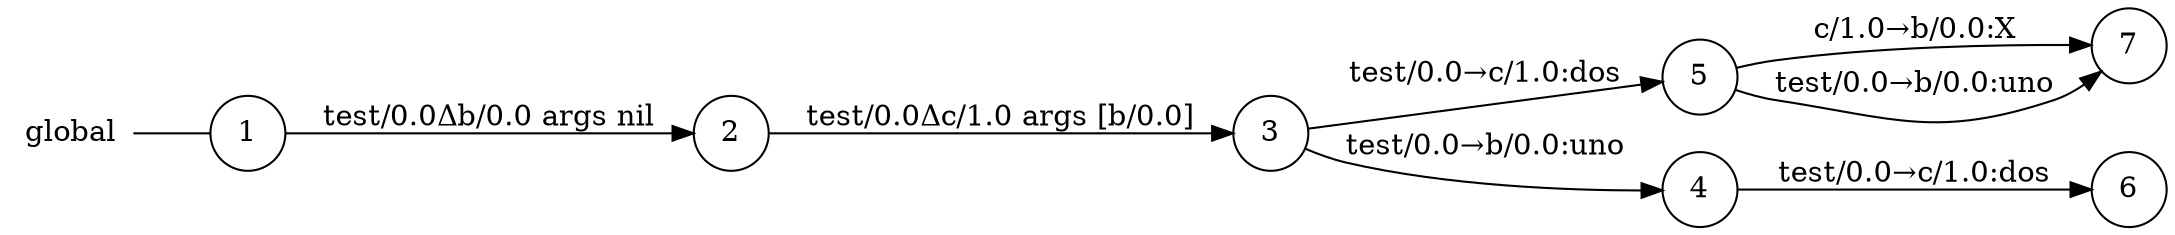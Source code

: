 digraph global {
	rankdir="LR";
	n_0 [label="global", shape="plaintext"];
	n_1 [id="5", shape=circle, label="5"];
	n_2 [id="6", shape=circle, label="6"];
	n_3 [id="1", shape=circle, label="1"];
	n_0 -> n_3 [arrowhead=none];
	n_4 [id="2", shape=circle, label="2"];
	n_5 [id="4", shape=circle, label="4"];
	n_6 [id="7", shape=circle, label="7"];
	n_7 [id="3", shape=circle, label="3"];

	n_1 -> n_6 [id="[$e|6]", label="c/1.0→b/0.0:X"];
	n_1 -> n_6 [id="[$e|5]", label="test/0.0→b/0.0:uno"];
	n_5 -> n_2 [id="[$e|4]", label="test/0.0→c/1.0:dos"];
	n_4 -> n_7 [id="[$e|1]", label="test/0.0Δc/1.0 args [b/0.0]"];
	n_3 -> n_4 [id="[$e|0]", label="test/0.0Δb/0.0 args nil"];
	n_7 -> n_1 [id="[$e|3]", label="test/0.0→c/1.0:dos"];
	n_7 -> n_5 [id="[$e|2]", label="test/0.0→b/0.0:uno"];
}
